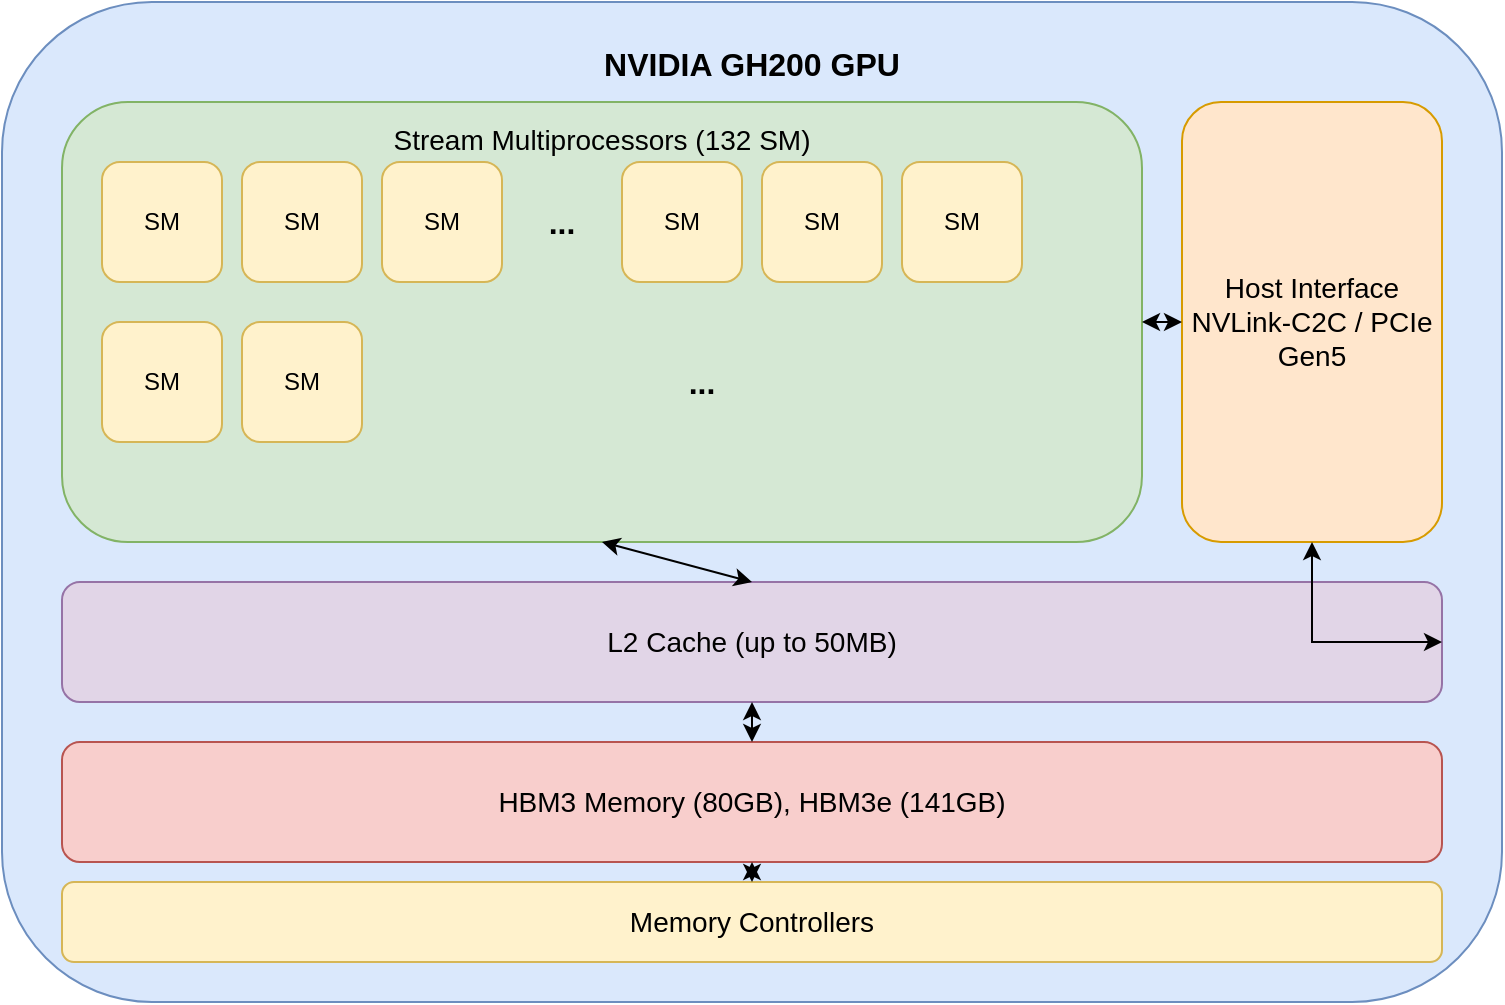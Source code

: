 <mxfile>
    <diagram id="GH200_Architecture" name="GH200 GPU Architecture">
        <mxGraphModel dx="964" dy="644" grid="0" gridSize="10" guides="1" tooltips="1" connect="1" arrows="1" fold="1" page="1" pageScale="1" pageWidth="850" pageHeight="1100" math="0" shadow="0">
            <root>
                <mxCell id="0"/>
                <mxCell id="1" parent="0"/>
                <mxCell id="2" value="NVIDIA GH200 GPU" style="rounded=1;whiteSpace=wrap;html=1;fillColor=#dae8fc;strokeColor=#6c8ebf;fontSize=16;fontStyle=1;verticalAlign=top;spacingTop=15;shadow=0;glass=0;" parent="1" vertex="1">
                    <mxGeometry x="50" y="50" width="750" height="500" as="geometry"/>
                </mxCell>
                <mxCell id="3" value="Stream Multiprocessors (132 SM)" style="rounded=1;whiteSpace=wrap;html=1;fillColor=#d5e8d4;strokeColor=#82b366;fontSize=14;verticalAlign=top;align=center;spacingTop=4;" parent="1" vertex="1">
                    <mxGeometry x="80" y="100" width="540" height="220" as="geometry"/>
                </mxCell>
                <mxCell id="4" value="SM" style="rounded=1;whiteSpace=wrap;html=1;fillColor=#fff2cc;strokeColor=#d6b656;fontSize=12;" parent="1" vertex="1">
                    <mxGeometry x="100" y="130" width="60" height="60" as="geometry"/>
                </mxCell>
                <mxCell id="5" value="SM" style="rounded=1;whiteSpace=wrap;html=1;fillColor=#fff2cc;strokeColor=#d6b656;fontSize=12;" parent="1" vertex="1">
                    <mxGeometry x="170" y="130" width="60" height="60" as="geometry"/>
                </mxCell>
                <mxCell id="6" value="SM" style="rounded=1;whiteSpace=wrap;html=1;fillColor=#fff2cc;strokeColor=#d6b656;fontSize=12;" parent="1" vertex="1">
                    <mxGeometry x="240" y="130" width="60" height="60" as="geometry"/>
                </mxCell>
                <mxCell id="7" value="..." style="text;html=1;strokeColor=none;fillColor=none;align=center;verticalAlign=middle;whiteSpace=wrap;rounded=0;fontSize=16;fontStyle=1" parent="1" vertex="1">
                    <mxGeometry x="310" y="145" width="40" height="30" as="geometry"/>
                </mxCell>
                <mxCell id="8" value="SM" style="rounded=1;whiteSpace=wrap;html=1;fillColor=#fff2cc;strokeColor=#d6b656;fontSize=12;" parent="1" vertex="1">
                    <mxGeometry x="360" y="130" width="60" height="60" as="geometry"/>
                </mxCell>
                <mxCell id="9" value="SM" style="rounded=1;whiteSpace=wrap;html=1;fillColor=#fff2cc;strokeColor=#d6b656;fontSize=12;" parent="1" vertex="1">
                    <mxGeometry x="430" y="130" width="60" height="60" as="geometry"/>
                </mxCell>
                <mxCell id="10" value="SM" style="rounded=1;whiteSpace=wrap;html=1;fillColor=#fff2cc;strokeColor=#d6b656;fontSize=12;" parent="1" vertex="1">
                    <mxGeometry x="500" y="130" width="60" height="60" as="geometry"/>
                </mxCell>
                <mxCell id="11" value="SM" style="rounded=1;whiteSpace=wrap;html=1;fillColor=#fff2cc;strokeColor=#d6b656;fontSize=12;" parent="1" vertex="1">
                    <mxGeometry x="100" y="210" width="60" height="60" as="geometry"/>
                </mxCell>
                <mxCell id="12" value="SM" style="rounded=1;whiteSpace=wrap;html=1;fillColor=#fff2cc;strokeColor=#d6b656;fontSize=12;" parent="1" vertex="1">
                    <mxGeometry x="170" y="210" width="60" height="60" as="geometry"/>
                </mxCell>
                <mxCell id="13" value="..." style="text;html=1;strokeColor=none;fillColor=none;align=center;verticalAlign=middle;whiteSpace=wrap;rounded=0;fontSize=16;fontStyle=1" parent="1" vertex="1">
                    <mxGeometry x="240" y="225" width="320" height="30" as="geometry"/>
                </mxCell>
                <mxCell id="14" value="L2 Cache (up to 50MB)" style="rounded=1;whiteSpace=wrap;html=1;fillColor=#e1d5e7;strokeColor=#9673a6;fontSize=14;" parent="1" vertex="1">
                    <mxGeometry x="80" y="340" width="690" height="60" as="geometry"/>
                </mxCell>
                <mxCell id="15" value="&lt;span style=&quot;color: rgb(0, 0, 0);&quot;&gt;HBM3 Memory (80GB), HBM3e (141GB)&lt;/span&gt;" style="rounded=1;whiteSpace=wrap;html=1;fillColor=#f8cecc;strokeColor=#b85450;fontSize=14;" parent="1" vertex="1">
                    <mxGeometry x="80" y="420" width="690" height="60" as="geometry"/>
                </mxCell>
                <mxCell id="16" value="Host Interface&#xa;NVLink-C2C / PCIe Gen5" style="rounded=1;whiteSpace=wrap;html=1;fillColor=#ffe6cc;strokeColor=#d79b00;fontSize=14;" parent="1" vertex="1">
                    <mxGeometry x="640" y="100" width="130" height="220" as="geometry"/>
                </mxCell>
                <mxCell id="17" value="Memory Controllers" style="rounded=1;whiteSpace=wrap;html=1;fillColor=#fff2cc;strokeColor=#d6b656;fontSize=14;" parent="1" vertex="1">
                    <mxGeometry x="80" y="490" width="690" height="40" as="geometry"/>
                </mxCell>
                <mxCell id="18" value="" style="endArrow=classic;startArrow=classic;html=1;rounded=0;exitX=0.5;exitY=0;exitDx=0;exitDy=0;entryX=0.5;entryY=1;entryDx=0;entryDy=0;" parent="1" source="14" target="3" edge="1">
                    <mxGeometry width="50" height="50" relative="1" as="geometry">
                        <mxPoint x="400" y="350" as="sourcePoint"/>
                        <mxPoint x="450" y="300" as="targetPoint"/>
                    </mxGeometry>
                </mxCell>
                <mxCell id="19" value="" style="endArrow=classic;startArrow=classic;html=1;rounded=0;exitX=0.5;exitY=0;exitDx=0;exitDy=0;entryX=0.5;entryY=1;entryDx=0;entryDy=0;" parent="1" source="15" target="14" edge="1">
                    <mxGeometry width="50" height="50" relative="1" as="geometry">
                        <mxPoint x="400" y="430" as="sourcePoint"/>
                        <mxPoint x="450" y="380" as="targetPoint"/>
                    </mxGeometry>
                </mxCell>
                <mxCell id="20" value="" style="endArrow=classic;startArrow=classic;html=1;rounded=0;exitX=0.5;exitY=0;exitDx=0;exitDy=0;entryX=0.5;entryY=1;entryDx=0;entryDy=0;" parent="1" source="17" target="15" edge="1">
                    <mxGeometry width="50" height="50" relative="1" as="geometry">
                        <mxPoint x="400" y="500" as="sourcePoint"/>
                        <mxPoint x="450" y="450" as="targetPoint"/>
                    </mxGeometry>
                </mxCell>
                <mxCell id="21" value="" style="endArrow=classic;startArrow=classic;html=1;rounded=0;exitX=1;exitY=0.5;exitDx=0;exitDy=0;entryX=0;entryY=0.5;entryDx=0;entryDy=0;" parent="1" source="3" target="16" edge="1">
                    <mxGeometry width="50" height="50" relative="1" as="geometry">
                        <mxPoint x="600" y="250" as="sourcePoint"/>
                        <mxPoint x="650" y="200" as="targetPoint"/>
                    </mxGeometry>
                </mxCell>
                <mxCell id="22" value="" style="endArrow=classic;startArrow=classic;html=1;rounded=0;exitX=0.5;exitY=1;exitDx=0;exitDy=0;entryX=1;entryY=0.5;entryDx=0;entryDy=0;" parent="1" source="16" target="14" edge="1">
                    <mxGeometry width="50" height="50" relative="1" as="geometry">
                        <mxPoint x="650" y="330" as="sourcePoint"/>
                        <mxPoint x="700" y="280" as="targetPoint"/>
                        <Array as="points">
                            <mxPoint x="705" y="370"/>
                        </Array>
                    </mxGeometry>
                </mxCell>
            </root>
        </mxGraphModel>
    </diagram>
</mxfile>